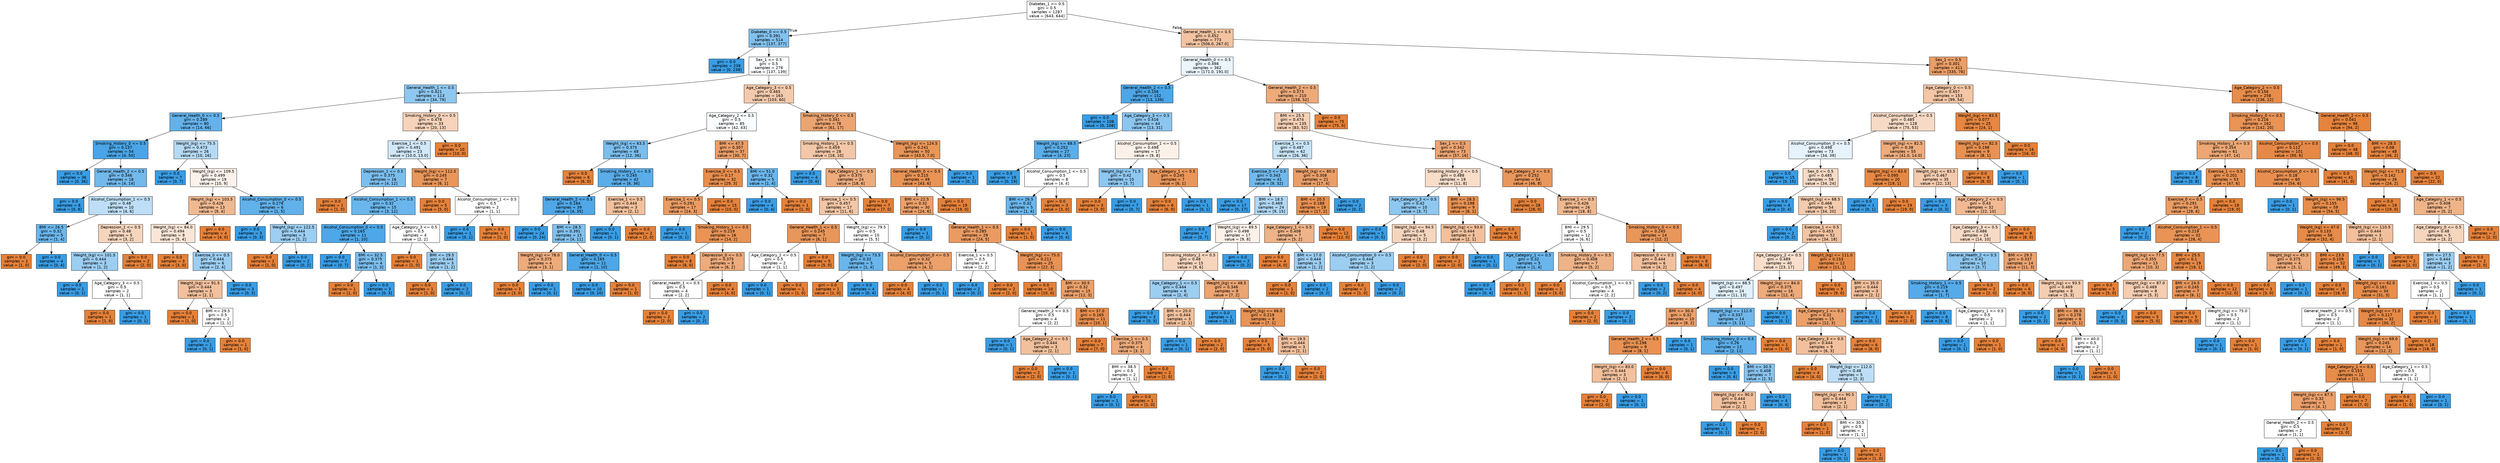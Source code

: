 digraph Tree {
node [shape=box, style="filled", color="black", fontname="helvetica"] ;
edge [fontname="helvetica"] ;
0 [label="Diabetes_1 <= 0.5\ngini = 0.5\nsamples = 1287\nvalue = [643, 644]", fillcolor="#ffffff"] ;
1 [label="Diabetes_0 <= 0.5\ngini = 0.391\nsamples = 514\nvalue = [137, 377]", fillcolor="#81c1ee"] ;
0 -> 1 [labeldistance=2.5, labelangle=45, headlabel="True"] ;
2 [label="gini = 0.0\nsamples = 238\nvalue = [0, 238]", fillcolor="#399de5"] ;
1 -> 2 ;
3 [label="Sex_1 <= 0.5\ngini = 0.5\nsamples = 276\nvalue = [137, 139]", fillcolor="#fcfeff"] ;
1 -> 3 ;
4 [label="General_Health_1 <= 0.5\ngini = 0.421\nsamples = 113\nvalue = [34, 79]", fillcolor="#8ec7f0"] ;
3 -> 4 ;
5 [label="General_Health_0 <= 0.5\ngini = 0.289\nsamples = 80\nvalue = [14, 66]", fillcolor="#63b2eb"] ;
4 -> 5 ;
6 [label="Smoking_History_0 <= 0.5\ngini = 0.137\nsamples = 54\nvalue = [4, 50]", fillcolor="#49a5e7"] ;
5 -> 6 ;
7 [label="gini = 0.0\nsamples = 36\nvalue = [0, 36]", fillcolor="#399de5"] ;
6 -> 7 ;
8 [label="General_Health_2 <= 0.5\ngini = 0.346\nsamples = 18\nvalue = [4, 14]", fillcolor="#72b9ec"] ;
6 -> 8 ;
9 [label="gini = 0.0\nsamples = 8\nvalue = [0, 8]", fillcolor="#399de5"] ;
8 -> 9 ;
10 [label="Alcohol_Consumption_1 <= 0.5\ngini = 0.48\nsamples = 10\nvalue = [4, 6]", fillcolor="#bddef6"] ;
8 -> 10 ;
11 [label="BMI <= 26.5\ngini = 0.32\nsamples = 5\nvalue = [1, 4]", fillcolor="#6ab6ec"] ;
10 -> 11 ;
12 [label="gini = 0.0\nsamples = 1\nvalue = [1, 0]", fillcolor="#e58139"] ;
11 -> 12 ;
13 [label="gini = 0.0\nsamples = 4\nvalue = [0, 4]", fillcolor="#399de5"] ;
11 -> 13 ;
14 [label="Depression_1 <= 0.5\ngini = 0.48\nsamples = 5\nvalue = [3, 2]", fillcolor="#f6d5bd"] ;
10 -> 14 ;
15 [label="Weight_(kg) <= 101.5\ngini = 0.444\nsamples = 3\nvalue = [1, 2]", fillcolor="#9ccef2"] ;
14 -> 15 ;
16 [label="gini = 0.0\nsamples = 1\nvalue = [0, 1]", fillcolor="#399de5"] ;
15 -> 16 ;
17 [label="Age_Category_3 <= 0.5\ngini = 0.5\nsamples = 2\nvalue = [1, 1]", fillcolor="#ffffff"] ;
15 -> 17 ;
18 [label="gini = 0.0\nsamples = 1\nvalue = [1, 0]", fillcolor="#e58139"] ;
17 -> 18 ;
19 [label="gini = 0.0\nsamples = 1\nvalue = [0, 1]", fillcolor="#399de5"] ;
17 -> 19 ;
20 [label="gini = 0.0\nsamples = 2\nvalue = [2, 0]", fillcolor="#e58139"] ;
14 -> 20 ;
21 [label="Weight_(kg) <= 75.5\ngini = 0.473\nsamples = 26\nvalue = [10, 16]", fillcolor="#b5daf5"] ;
5 -> 21 ;
22 [label="gini = 0.0\nsamples = 7\nvalue = [0, 7]", fillcolor="#399de5"] ;
21 -> 22 ;
23 [label="Weight_(kg) <= 109.5\ngini = 0.499\nsamples = 19\nvalue = [10, 9]", fillcolor="#fcf2eb"] ;
21 -> 23 ;
24 [label="Weight_(kg) <= 103.5\ngini = 0.426\nsamples = 13\nvalue = [9, 4]", fillcolor="#f1b991"] ;
23 -> 24 ;
25 [label="Weight_(kg) <= 84.0\ngini = 0.494\nsamples = 9\nvalue = [5, 4]", fillcolor="#fae6d7"] ;
24 -> 25 ;
26 [label="gini = 0.0\nsamples = 3\nvalue = [3, 0]", fillcolor="#e58139"] ;
25 -> 26 ;
27 [label="Exercise_0 <= 0.5\ngini = 0.444\nsamples = 6\nvalue = [2, 4]", fillcolor="#9ccef2"] ;
25 -> 27 ;
28 [label="Weight_(kg) <= 91.5\ngini = 0.444\nsamples = 3\nvalue = [2, 1]", fillcolor="#f2c09c"] ;
27 -> 28 ;
29 [label="gini = 0.0\nsamples = 1\nvalue = [1, 0]", fillcolor="#e58139"] ;
28 -> 29 ;
30 [label="BMI <= 29.5\ngini = 0.5\nsamples = 2\nvalue = [1, 1]", fillcolor="#ffffff"] ;
28 -> 30 ;
31 [label="gini = 0.0\nsamples = 1\nvalue = [0, 1]", fillcolor="#399de5"] ;
30 -> 31 ;
32 [label="gini = 0.0\nsamples = 1\nvalue = [1, 0]", fillcolor="#e58139"] ;
30 -> 32 ;
33 [label="gini = 0.0\nsamples = 3\nvalue = [0, 3]", fillcolor="#399de5"] ;
27 -> 33 ;
34 [label="gini = 0.0\nsamples = 4\nvalue = [4, 0]", fillcolor="#e58139"] ;
24 -> 34 ;
35 [label="Alcohol_Consumption_0 <= 0.5\ngini = 0.278\nsamples = 6\nvalue = [1, 5]", fillcolor="#61b1ea"] ;
23 -> 35 ;
36 [label="gini = 0.0\nsamples = 3\nvalue = [0, 3]", fillcolor="#399de5"] ;
35 -> 36 ;
37 [label="Weight_(kg) <= 122.5\ngini = 0.444\nsamples = 3\nvalue = [1, 2]", fillcolor="#9ccef2"] ;
35 -> 37 ;
38 [label="gini = 0.0\nsamples = 1\nvalue = [1, 0]", fillcolor="#e58139"] ;
37 -> 38 ;
39 [label="gini = 0.0\nsamples = 2\nvalue = [0, 2]", fillcolor="#399de5"] ;
37 -> 39 ;
40 [label="Smoking_History_0 <= 0.5\ngini = 0.478\nsamples = 33\nvalue = [20, 13]", fillcolor="#f6d3ba"] ;
4 -> 40 ;
41 [label="Exercise_1 <= 0.5\ngini = 0.491\nsamples = 23\nvalue = [10.0, 13.0]", fillcolor="#d1e8f9"] ;
40 -> 41 ;
42 [label="Depression_1 <= 0.5\ngini = 0.375\nsamples = 16\nvalue = [4, 12]", fillcolor="#7bbeee"] ;
41 -> 42 ;
43 [label="gini = 0.0\nsamples = 1\nvalue = [1, 0]", fillcolor="#e58139"] ;
42 -> 43 ;
44 [label="Alcohol_Consumption_1 <= 0.5\ngini = 0.32\nsamples = 15\nvalue = [3, 12]", fillcolor="#6ab6ec"] ;
42 -> 44 ;
45 [label="Alcohol_Consumption_0 <= 0.5\ngini = 0.165\nsamples = 11\nvalue = [1, 10]", fillcolor="#4da7e8"] ;
44 -> 45 ;
46 [label="gini = 0.0\nsamples = 7\nvalue = [0, 7]", fillcolor="#399de5"] ;
45 -> 46 ;
47 [label="BMI <= 32.5\ngini = 0.375\nsamples = 4\nvalue = [1, 3]", fillcolor="#7bbeee"] ;
45 -> 47 ;
48 [label="gini = 0.0\nsamples = 1\nvalue = [1, 0]", fillcolor="#e58139"] ;
47 -> 48 ;
49 [label="gini = 0.0\nsamples = 3\nvalue = [0, 3]", fillcolor="#399de5"] ;
47 -> 49 ;
50 [label="Age_Category_3 <= 0.5\ngini = 0.5\nsamples = 4\nvalue = [2, 2]", fillcolor="#ffffff"] ;
44 -> 50 ;
51 [label="gini = 0.0\nsamples = 1\nvalue = [1, 0]", fillcolor="#e58139"] ;
50 -> 51 ;
52 [label="BMI <= 29.5\ngini = 0.444\nsamples = 3\nvalue = [1, 2]", fillcolor="#9ccef2"] ;
50 -> 52 ;
53 [label="gini = 0.0\nsamples = 1\nvalue = [1, 0]", fillcolor="#e58139"] ;
52 -> 53 ;
54 [label="gini = 0.0\nsamples = 2\nvalue = [0, 2]", fillcolor="#399de5"] ;
52 -> 54 ;
55 [label="Weight_(kg) <= 112.5\ngini = 0.245\nsamples = 7\nvalue = [6, 1]", fillcolor="#e9965a"] ;
41 -> 55 ;
56 [label="gini = 0.0\nsamples = 5\nvalue = [5, 0]", fillcolor="#e58139"] ;
55 -> 56 ;
57 [label="Alcohol_Consumption_1 <= 0.5\ngini = 0.5\nsamples = 2\nvalue = [1, 1]", fillcolor="#ffffff"] ;
55 -> 57 ;
58 [label="gini = 0.0\nsamples = 1\nvalue = [0, 1]", fillcolor="#399de5"] ;
57 -> 58 ;
59 [label="gini = 0.0\nsamples = 1\nvalue = [1, 0]", fillcolor="#e58139"] ;
57 -> 59 ;
60 [label="gini = 0.0\nsamples = 10\nvalue = [10, 0]", fillcolor="#e58139"] ;
40 -> 60 ;
61 [label="Age_Category_3 <= 0.5\ngini = 0.465\nsamples = 163\nvalue = [103, 60]", fillcolor="#f4caac"] ;
3 -> 61 ;
62 [label="Age_Category_2 <= 0.5\ngini = 0.5\nsamples = 85\nvalue = [42, 43]", fillcolor="#fafdfe"] ;
61 -> 62 ;
63 [label="Weight_(kg) <= 63.5\ngini = 0.375\nsamples = 48\nvalue = [12, 36]", fillcolor="#7bbeee"] ;
62 -> 63 ;
64 [label="gini = 0.0\nsamples = 6\nvalue = [6, 0]", fillcolor="#e58139"] ;
63 -> 64 ;
65 [label="Smoking_History_1 <= 0.5\ngini = 0.245\nsamples = 42\nvalue = [6, 36]", fillcolor="#5aade9"] ;
63 -> 65 ;
66 [label="General_Health_2 <= 0.5\ngini = 0.184\nsamples = 39\nvalue = [4, 35]", fillcolor="#50a8e8"] ;
65 -> 66 ;
67 [label="gini = 0.0\nsamples = 24\nvalue = [0, 24]", fillcolor="#399de5"] ;
66 -> 67 ;
68 [label="BMI <= 28.5\ngini = 0.391\nsamples = 15\nvalue = [4, 11]", fillcolor="#81c1ee"] ;
66 -> 68 ;
69 [label="Weight_(kg) <= 78.0\ngini = 0.375\nsamples = 4\nvalue = [3, 1]", fillcolor="#eeab7b"] ;
68 -> 69 ;
70 [label="gini = 0.0\nsamples = 3\nvalue = [3, 0]", fillcolor="#e58139"] ;
69 -> 70 ;
71 [label="gini = 0.0\nsamples = 1\nvalue = [0, 1]", fillcolor="#399de5"] ;
69 -> 71 ;
72 [label="General_Health_0 <= 0.5\ngini = 0.165\nsamples = 11\nvalue = [1, 10]", fillcolor="#4da7e8"] ;
68 -> 72 ;
73 [label="gini = 0.0\nsamples = 10\nvalue = [0, 10]", fillcolor="#399de5"] ;
72 -> 73 ;
74 [label="gini = 0.0\nsamples = 1\nvalue = [1, 0]", fillcolor="#e58139"] ;
72 -> 74 ;
75 [label="Exercise_1 <= 0.5\ngini = 0.444\nsamples = 3\nvalue = [2, 1]", fillcolor="#f2c09c"] ;
65 -> 75 ;
76 [label="gini = 0.0\nsamples = 1\nvalue = [0, 1]", fillcolor="#399de5"] ;
75 -> 76 ;
77 [label="gini = 0.0\nsamples = 2\nvalue = [2, 0]", fillcolor="#e58139"] ;
75 -> 77 ;
78 [label="BMI <= 47.5\ngini = 0.307\nsamples = 37\nvalue = [30, 7]", fillcolor="#eb9e67"] ;
62 -> 78 ;
79 [label="Exercise_0 <= 0.5\ngini = 0.17\nsamples = 32\nvalue = [29, 3]", fillcolor="#e88e4d"] ;
78 -> 79 ;
80 [label="Exercise_1 <= 0.5\ngini = 0.291\nsamples = 17\nvalue = [14, 3]", fillcolor="#eb9c63"] ;
79 -> 80 ;
81 [label="gini = 0.0\nsamples = 1\nvalue = [0, 1]", fillcolor="#399de5"] ;
80 -> 81 ;
82 [label="Smoking_History_1 <= 0.5\ngini = 0.219\nsamples = 16\nvalue = [14, 2]", fillcolor="#e99355"] ;
80 -> 82 ;
83 [label="gini = 0.0\nsamples = 8\nvalue = [8, 0]", fillcolor="#e58139"] ;
82 -> 83 ;
84 [label="Depression_0 <= 0.5\ngini = 0.375\nsamples = 8\nvalue = [6, 2]", fillcolor="#eeab7b"] ;
82 -> 84 ;
85 [label="General_Health_1 <= 0.5\ngini = 0.5\nsamples = 4\nvalue = [2, 2]", fillcolor="#ffffff"] ;
84 -> 85 ;
86 [label="gini = 0.0\nsamples = 2\nvalue = [2, 0]", fillcolor="#e58139"] ;
85 -> 86 ;
87 [label="gini = 0.0\nsamples = 2\nvalue = [0, 2]", fillcolor="#399de5"] ;
85 -> 87 ;
88 [label="gini = 0.0\nsamples = 4\nvalue = [4, 0]", fillcolor="#e58139"] ;
84 -> 88 ;
89 [label="gini = 0.0\nsamples = 15\nvalue = [15, 0]", fillcolor="#e58139"] ;
79 -> 89 ;
90 [label="BMI <= 51.0\ngini = 0.32\nsamples = 5\nvalue = [1, 4]", fillcolor="#6ab6ec"] ;
78 -> 90 ;
91 [label="gini = 0.0\nsamples = 4\nvalue = [0, 4]", fillcolor="#399de5"] ;
90 -> 91 ;
92 [label="gini = 0.0\nsamples = 1\nvalue = [1, 0]", fillcolor="#e58139"] ;
90 -> 92 ;
93 [label="Smoking_History_0 <= 0.5\ngini = 0.341\nsamples = 78\nvalue = [61, 17]", fillcolor="#eca470"] ;
61 -> 93 ;
94 [label="Smoking_History_1 <= 0.5\ngini = 0.459\nsamples = 28\nvalue = [18, 10]", fillcolor="#f3c7a7"] ;
93 -> 94 ;
95 [label="gini = 0.0\nsamples = 4\nvalue = [0, 4]", fillcolor="#399de5"] ;
94 -> 95 ;
96 [label="Age_Category_1 <= 0.5\ngini = 0.375\nsamples = 24\nvalue = [18, 6]", fillcolor="#eeab7b"] ;
94 -> 96 ;
97 [label="Exercise_1 <= 0.5\ngini = 0.457\nsamples = 17\nvalue = [11, 6]", fillcolor="#f3c6a5"] ;
96 -> 97 ;
98 [label="General_Health_1 <= 0.5\ngini = 0.245\nsamples = 7\nvalue = [6, 1]", fillcolor="#e9965a"] ;
97 -> 98 ;
99 [label="Age_Category_2 <= 0.5\ngini = 0.5\nsamples = 2\nvalue = [1, 1]", fillcolor="#ffffff"] ;
98 -> 99 ;
100 [label="gini = 0.0\nsamples = 1\nvalue = [0, 1]", fillcolor="#399de5"] ;
99 -> 100 ;
101 [label="gini = 0.0\nsamples = 1\nvalue = [1, 0]", fillcolor="#e58139"] ;
99 -> 101 ;
102 [label="gini = 0.0\nsamples = 5\nvalue = [5, 0]", fillcolor="#e58139"] ;
98 -> 102 ;
103 [label="Weight_(kg) <= 79.5\ngini = 0.5\nsamples = 10\nvalue = [5, 5]", fillcolor="#ffffff"] ;
97 -> 103 ;
104 [label="Weight_(kg) <= 73.5\ngini = 0.32\nsamples = 5\nvalue = [1, 4]", fillcolor="#6ab6ec"] ;
103 -> 104 ;
105 [label="gini = 0.0\nsamples = 1\nvalue = [1, 0]", fillcolor="#e58139"] ;
104 -> 105 ;
106 [label="gini = 0.0\nsamples = 4\nvalue = [0, 4]", fillcolor="#399de5"] ;
104 -> 106 ;
107 [label="Alcohol_Consumption_0 <= 0.5\ngini = 0.32\nsamples = 5\nvalue = [4, 1]", fillcolor="#eca06a"] ;
103 -> 107 ;
108 [label="gini = 0.0\nsamples = 4\nvalue = [4, 0]", fillcolor="#e58139"] ;
107 -> 108 ;
109 [label="gini = 0.0\nsamples = 1\nvalue = [0, 1]", fillcolor="#399de5"] ;
107 -> 109 ;
110 [label="gini = 0.0\nsamples = 7\nvalue = [7, 0]", fillcolor="#e58139"] ;
96 -> 110 ;
111 [label="Weight_(kg) <= 124.5\ngini = 0.241\nsamples = 50\nvalue = [43.0, 7.0]", fillcolor="#e99659"] ;
93 -> 111 ;
112 [label="General_Health_0 <= 0.5\ngini = 0.215\nsamples = 49\nvalue = [43, 6]", fillcolor="#e99355"] ;
111 -> 112 ;
113 [label="BMI <= 22.5\ngini = 0.32\nsamples = 30\nvalue = [24, 6]", fillcolor="#eca06a"] ;
112 -> 113 ;
114 [label="gini = 0.0\nsamples = 1\nvalue = [0, 1]", fillcolor="#399de5"] ;
113 -> 114 ;
115 [label="General_Health_1 <= 0.5\ngini = 0.285\nsamples = 29\nvalue = [24, 5]", fillcolor="#ea9b62"] ;
113 -> 115 ;
116 [label="Exercise_1 <= 0.5\ngini = 0.5\nsamples = 4\nvalue = [2, 2]", fillcolor="#ffffff"] ;
115 -> 116 ;
117 [label="gini = 0.0\nsamples = 2\nvalue = [0, 2]", fillcolor="#399de5"] ;
116 -> 117 ;
118 [label="gini = 0.0\nsamples = 2\nvalue = [2, 0]", fillcolor="#e58139"] ;
116 -> 118 ;
119 [label="Weight_(kg) <= 75.0\ngini = 0.211\nsamples = 25\nvalue = [22, 3]", fillcolor="#e99254"] ;
115 -> 119 ;
120 [label="gini = 0.0\nsamples = 10\nvalue = [10, 0]", fillcolor="#e58139"] ;
119 -> 120 ;
121 [label="BMI <= 30.5\ngini = 0.32\nsamples = 15\nvalue = [12, 3]", fillcolor="#eca06a"] ;
119 -> 121 ;
122 [label="General_Health_2 <= 0.5\ngini = 0.5\nsamples = 4\nvalue = [2, 2]", fillcolor="#ffffff"] ;
121 -> 122 ;
123 [label="gini = 0.0\nsamples = 1\nvalue = [0, 1]", fillcolor="#399de5"] ;
122 -> 123 ;
124 [label="Age_Category_2 <= 0.5\ngini = 0.444\nsamples = 3\nvalue = [2, 1]", fillcolor="#f2c09c"] ;
122 -> 124 ;
125 [label="gini = 0.0\nsamples = 2\nvalue = [2, 0]", fillcolor="#e58139"] ;
124 -> 125 ;
126 [label="gini = 0.0\nsamples = 1\nvalue = [0, 1]", fillcolor="#399de5"] ;
124 -> 126 ;
127 [label="BMI <= 37.0\ngini = 0.165\nsamples = 11\nvalue = [10, 1]", fillcolor="#e88e4d"] ;
121 -> 127 ;
128 [label="gini = 0.0\nsamples = 7\nvalue = [7, 0]", fillcolor="#e58139"] ;
127 -> 128 ;
129 [label="Exercise_1 <= 0.5\ngini = 0.375\nsamples = 4\nvalue = [3, 1]", fillcolor="#eeab7b"] ;
127 -> 129 ;
130 [label="BMI <= 38.5\ngini = 0.5\nsamples = 2\nvalue = [1, 1]", fillcolor="#ffffff"] ;
129 -> 130 ;
131 [label="gini = 0.0\nsamples = 1\nvalue = [0, 1]", fillcolor="#399de5"] ;
130 -> 131 ;
132 [label="gini = 0.0\nsamples = 1\nvalue = [1, 0]", fillcolor="#e58139"] ;
130 -> 132 ;
133 [label="gini = 0.0\nsamples = 2\nvalue = [2, 0]", fillcolor="#e58139"] ;
129 -> 133 ;
134 [label="gini = 0.0\nsamples = 19\nvalue = [19, 0]", fillcolor="#e58139"] ;
112 -> 134 ;
135 [label="gini = 0.0\nsamples = 1\nvalue = [0, 1]", fillcolor="#399de5"] ;
111 -> 135 ;
136 [label="General_Health_1 <= 0.5\ngini = 0.452\nsamples = 773\nvalue = [506.0, 267.0]", fillcolor="#f3c3a1"] ;
0 -> 136 [labeldistance=2.5, labelangle=-45, headlabel="False"] ;
137 [label="General_Health_0 <= 0.5\ngini = 0.498\nsamples = 362\nvalue = [171.0, 191.0]", fillcolor="#eaf5fc"] ;
136 -> 137 ;
138 [label="General_Health_2 <= 0.5\ngini = 0.156\nsamples = 152\nvalue = [13, 139]", fillcolor="#4ca6e7"] ;
137 -> 138 ;
139 [label="gini = 0.0\nsamples = 108\nvalue = [0, 108]", fillcolor="#399de5"] ;
138 -> 139 ;
140 [label="Age_Category_3 <= 0.5\ngini = 0.416\nsamples = 44\nvalue = [13, 31]", fillcolor="#8cc6f0"] ;
138 -> 140 ;
141 [label="Weight_(kg) <= 68.5\ngini = 0.252\nsamples = 27\nvalue = [4, 23]", fillcolor="#5baeea"] ;
140 -> 141 ;
142 [label="gini = 0.0\nsamples = 19\nvalue = [0, 19]", fillcolor="#399de5"] ;
141 -> 142 ;
143 [label="Alcohol_Consumption_1 <= 0.5\ngini = 0.5\nsamples = 8\nvalue = [4, 4]", fillcolor="#ffffff"] ;
141 -> 143 ;
144 [label="BMI <= 26.5\ngini = 0.32\nsamples = 5\nvalue = [1, 4]", fillcolor="#6ab6ec"] ;
143 -> 144 ;
145 [label="gini = 0.0\nsamples = 1\nvalue = [1, 0]", fillcolor="#e58139"] ;
144 -> 145 ;
146 [label="gini = 0.0\nsamples = 4\nvalue = [0, 4]", fillcolor="#399de5"] ;
144 -> 146 ;
147 [label="gini = 0.0\nsamples = 3\nvalue = [3, 0]", fillcolor="#e58139"] ;
143 -> 147 ;
148 [label="Alcohol_Consumption_1 <= 0.5\ngini = 0.498\nsamples = 17\nvalue = [9, 8]", fillcolor="#fcf1e9"] ;
140 -> 148 ;
149 [label="Weight_(kg) <= 71.5\ngini = 0.42\nsamples = 10\nvalue = [3, 7]", fillcolor="#8ec7f0"] ;
148 -> 149 ;
150 [label="gini = 0.0\nsamples = 3\nvalue = [3, 0]", fillcolor="#e58139"] ;
149 -> 150 ;
151 [label="gini = 0.0\nsamples = 7\nvalue = [0, 7]", fillcolor="#399de5"] ;
149 -> 151 ;
152 [label="Age_Category_1 <= 0.5\ngini = 0.245\nsamples = 7\nvalue = [6, 1]", fillcolor="#e9965a"] ;
148 -> 152 ;
153 [label="gini = 0.0\nsamples = 6\nvalue = [6, 0]", fillcolor="#e58139"] ;
152 -> 153 ;
154 [label="gini = 0.0\nsamples = 1\nvalue = [0, 1]", fillcolor="#399de5"] ;
152 -> 154 ;
155 [label="General_Health_2 <= 0.5\ngini = 0.373\nsamples = 210\nvalue = [158, 52]", fillcolor="#eeaa7a"] ;
137 -> 155 ;
156 [label="BMI <= 25.5\ngini = 0.474\nsamples = 135\nvalue = [83, 52]", fillcolor="#f5d0b5"] ;
155 -> 156 ;
157 [label="Exercise_1 <= 0.5\ngini = 0.487\nsamples = 62\nvalue = [26, 36]", fillcolor="#c8e4f8"] ;
156 -> 157 ;
158 [label="Exercise_0 <= 0.5\ngini = 0.343\nsamples = 41\nvalue = [9, 32]", fillcolor="#71b9ec"] ;
157 -> 158 ;
159 [label="gini = 0.0\nsamples = 17\nvalue = [0, 17]", fillcolor="#399de5"] ;
158 -> 159 ;
160 [label="BMI <= 18.5\ngini = 0.469\nsamples = 24\nvalue = [9, 15]", fillcolor="#b0d8f5"] ;
158 -> 160 ;
161 [label="gini = 0.0\nsamples = 7\nvalue = [0, 7]", fillcolor="#399de5"] ;
160 -> 161 ;
162 [label="Weight_(kg) <= 69.5\ngini = 0.498\nsamples = 17\nvalue = [9, 8]", fillcolor="#fcf1e9"] ;
160 -> 162 ;
163 [label="Smoking_History_1 <= 0.5\ngini = 0.48\nsamples = 15\nvalue = [9, 6]", fillcolor="#f6d5bd"] ;
162 -> 163 ;
164 [label="Age_Category_1 <= 0.5\ngini = 0.444\nsamples = 6\nvalue = [2, 4]", fillcolor="#9ccef2"] ;
163 -> 164 ;
165 [label="gini = 0.0\nsamples = 3\nvalue = [0, 3]", fillcolor="#399de5"] ;
164 -> 165 ;
166 [label="BMI <= 20.0\ngini = 0.444\nsamples = 3\nvalue = [2, 1]", fillcolor="#f2c09c"] ;
164 -> 166 ;
167 [label="gini = 0.0\nsamples = 1\nvalue = [0, 1]", fillcolor="#399de5"] ;
166 -> 167 ;
168 [label="gini = 0.0\nsamples = 2\nvalue = [2, 0]", fillcolor="#e58139"] ;
166 -> 168 ;
169 [label="Weight_(kg) <= 48.5\ngini = 0.346\nsamples = 9\nvalue = [7, 2]", fillcolor="#eca572"] ;
163 -> 169 ;
170 [label="gini = 0.0\nsamples = 1\nvalue = [0, 1]", fillcolor="#399de5"] ;
169 -> 170 ;
171 [label="Weight_(kg) <= 66.0\ngini = 0.219\nsamples = 8\nvalue = [7, 1]", fillcolor="#e99355"] ;
169 -> 171 ;
172 [label="gini = 0.0\nsamples = 5\nvalue = [5, 0]", fillcolor="#e58139"] ;
171 -> 172 ;
173 [label="BMI <= 19.5\ngini = 0.444\nsamples = 3\nvalue = [2, 1]", fillcolor="#f2c09c"] ;
171 -> 173 ;
174 [label="gini = 0.0\nsamples = 1\nvalue = [0, 1]", fillcolor="#399de5"] ;
173 -> 174 ;
175 [label="gini = 0.0\nsamples = 2\nvalue = [2, 0]", fillcolor="#e58139"] ;
173 -> 175 ;
176 [label="gini = 0.0\nsamples = 2\nvalue = [0, 2]", fillcolor="#399de5"] ;
162 -> 176 ;
177 [label="Weight_(kg) <= 80.0\ngini = 0.308\nsamples = 21\nvalue = [17, 4]", fillcolor="#eb9f68"] ;
157 -> 177 ;
178 [label="BMI <= 20.5\ngini = 0.188\nsamples = 19\nvalue = [17, 2]", fillcolor="#e89050"] ;
177 -> 178 ;
179 [label="Age_Category_1 <= 0.5\ngini = 0.408\nsamples = 7\nvalue = [5, 2]", fillcolor="#efb388"] ;
178 -> 179 ;
180 [label="gini = 0.0\nsamples = 4\nvalue = [4, 0]", fillcolor="#e58139"] ;
179 -> 180 ;
181 [label="BMI <= 17.0\ngini = 0.444\nsamples = 3\nvalue = [1, 2]", fillcolor="#9ccef2"] ;
179 -> 181 ;
182 [label="gini = 0.0\nsamples = 1\nvalue = [1, 0]", fillcolor="#e58139"] ;
181 -> 182 ;
183 [label="gini = 0.0\nsamples = 2\nvalue = [0, 2]", fillcolor="#399de5"] ;
181 -> 183 ;
184 [label="gini = 0.0\nsamples = 12\nvalue = [12, 0]", fillcolor="#e58139"] ;
178 -> 184 ;
185 [label="gini = 0.0\nsamples = 2\nvalue = [0, 2]", fillcolor="#399de5"] ;
177 -> 185 ;
186 [label="Sex_1 <= 0.5\ngini = 0.342\nsamples = 73\nvalue = [57, 16]", fillcolor="#eca471"] ;
156 -> 186 ;
187 [label="Smoking_History_0 <= 0.5\ngini = 0.488\nsamples = 19\nvalue = [11, 8]", fillcolor="#f8ddc9"] ;
186 -> 187 ;
188 [label="Age_Category_3 <= 0.5\ngini = 0.42\nsamples = 10\nvalue = [3, 7]", fillcolor="#8ec7f0"] ;
187 -> 188 ;
189 [label="gini = 0.0\nsamples = 5\nvalue = [0, 5]", fillcolor="#399de5"] ;
188 -> 189 ;
190 [label="Weight_(kg) <= 94.5\ngini = 0.48\nsamples = 5\nvalue = [3, 2]", fillcolor="#f6d5bd"] ;
188 -> 190 ;
191 [label="Alcohol_Consumption_0 <= 0.5\ngini = 0.444\nsamples = 3\nvalue = [1, 2]", fillcolor="#9ccef2"] ;
190 -> 191 ;
192 [label="gini = 0.0\nsamples = 1\nvalue = [1, 0]", fillcolor="#e58139"] ;
191 -> 192 ;
193 [label="gini = 0.0\nsamples = 2\nvalue = [0, 2]", fillcolor="#399de5"] ;
191 -> 193 ;
194 [label="gini = 0.0\nsamples = 2\nvalue = [2, 0]", fillcolor="#e58139"] ;
190 -> 194 ;
195 [label="BMI <= 28.5\ngini = 0.198\nsamples = 9\nvalue = [8, 1]", fillcolor="#e89152"] ;
187 -> 195 ;
196 [label="Weight_(kg) <= 93.0\ngini = 0.444\nsamples = 3\nvalue = [2, 1]", fillcolor="#f2c09c"] ;
195 -> 196 ;
197 [label="gini = 0.0\nsamples = 2\nvalue = [2, 0]", fillcolor="#e58139"] ;
196 -> 197 ;
198 [label="gini = 0.0\nsamples = 1\nvalue = [0, 1]", fillcolor="#399de5"] ;
196 -> 198 ;
199 [label="gini = 0.0\nsamples = 6\nvalue = [6, 0]", fillcolor="#e58139"] ;
195 -> 199 ;
200 [label="Age_Category_3 <= 0.5\ngini = 0.252\nsamples = 54\nvalue = [46, 8]", fillcolor="#ea975b"] ;
186 -> 200 ;
201 [label="gini = 0.0\nsamples = 28\nvalue = [28, 0]", fillcolor="#e58139"] ;
200 -> 201 ;
202 [label="Exercise_1 <= 0.5\ngini = 0.426\nsamples = 26\nvalue = [18, 8]", fillcolor="#f1b991"] ;
200 -> 202 ;
203 [label="BMI <= 29.5\ngini = 0.5\nsamples = 12\nvalue = [6, 6]", fillcolor="#ffffff"] ;
202 -> 203 ;
204 [label="Age_Category_1 <= 0.5\ngini = 0.32\nsamples = 5\nvalue = [1, 4]", fillcolor="#6ab6ec"] ;
203 -> 204 ;
205 [label="gini = 0.0\nsamples = 4\nvalue = [0, 4]", fillcolor="#399de5"] ;
204 -> 205 ;
206 [label="gini = 0.0\nsamples = 1\nvalue = [1, 0]", fillcolor="#e58139"] ;
204 -> 206 ;
207 [label="Smoking_History_0 <= 0.5\ngini = 0.408\nsamples = 7\nvalue = [5, 2]", fillcolor="#efb388"] ;
203 -> 207 ;
208 [label="gini = 0.0\nsamples = 3\nvalue = [3, 0]", fillcolor="#e58139"] ;
207 -> 208 ;
209 [label="Alcohol_Consumption_1 <= 0.5\ngini = 0.5\nsamples = 4\nvalue = [2, 2]", fillcolor="#ffffff"] ;
207 -> 209 ;
210 [label="gini = 0.0\nsamples = 2\nvalue = [2, 0]", fillcolor="#e58139"] ;
209 -> 210 ;
211 [label="gini = 0.0\nsamples = 2\nvalue = [0, 2]", fillcolor="#399de5"] ;
209 -> 211 ;
212 [label="Smoking_History_0 <= 0.5\ngini = 0.245\nsamples = 14\nvalue = [12, 2]", fillcolor="#e9965a"] ;
202 -> 212 ;
213 [label="Depression_0 <= 0.5\ngini = 0.444\nsamples = 6\nvalue = [4, 2]", fillcolor="#f2c09c"] ;
212 -> 213 ;
214 [label="gini = 0.0\nsamples = 2\nvalue = [0, 2]", fillcolor="#399de5"] ;
213 -> 214 ;
215 [label="gini = 0.0\nsamples = 4\nvalue = [4, 0]", fillcolor="#e58139"] ;
213 -> 215 ;
216 [label="gini = 0.0\nsamples = 8\nvalue = [8, 0]", fillcolor="#e58139"] ;
212 -> 216 ;
217 [label="gini = 0.0\nsamples = 75\nvalue = [75, 0]", fillcolor="#e58139"] ;
155 -> 217 ;
218 [label="Sex_1 <= 0.5\ngini = 0.301\nsamples = 411\nvalue = [335, 76]", fillcolor="#eb9e66"] ;
136 -> 218 ;
219 [label="Age_Category_0 <= 0.5\ngini = 0.457\nsamples = 153\nvalue = [99, 54]", fillcolor="#f3c6a5"] ;
218 -> 219 ;
220 [label="Alcohol_Consumption_1 <= 0.5\ngini = 0.485\nsamples = 128\nvalue = [75, 53]", fillcolor="#f7dac5"] ;
219 -> 220 ;
221 [label="Alcohol_Consumption_0 <= 0.5\ngini = 0.498\nsamples = 73\nvalue = [34, 39]", fillcolor="#e6f2fc"] ;
220 -> 221 ;
222 [label="gini = 0.0\nsamples = 15\nvalue = [0, 15]", fillcolor="#399de5"] ;
221 -> 222 ;
223 [label="Sex_0 <= 0.5\ngini = 0.485\nsamples = 58\nvalue = [34, 24]", fillcolor="#f7dac5"] ;
221 -> 223 ;
224 [label="gini = 0.0\nsamples = 4\nvalue = [0, 4]", fillcolor="#399de5"] ;
223 -> 224 ;
225 [label="Weight_(kg) <= 68.5\ngini = 0.466\nsamples = 54\nvalue = [34, 20]", fillcolor="#f4cbad"] ;
223 -> 225 ;
226 [label="gini = 0.0\nsamples = 2\nvalue = [0, 2]", fillcolor="#399de5"] ;
225 -> 226 ;
227 [label="Exercise_1 <= 0.5\ngini = 0.453\nsamples = 52\nvalue = [34, 18]", fillcolor="#f3c4a2"] ;
225 -> 227 ;
228 [label="Age_Category_2 <= 0.5\ngini = 0.489\nsamples = 40\nvalue = [23, 17]", fillcolor="#f8decb"] ;
227 -> 228 ;
229 [label="Weight_(kg) <= 88.5\ngini = 0.497\nsamples = 24\nvalue = [11, 13]", fillcolor="#e1f0fb"] ;
228 -> 229 ;
230 [label="BMI <= 30.0\ngini = 0.32\nsamples = 10\nvalue = [8, 2]", fillcolor="#eca06a"] ;
229 -> 230 ;
231 [label="General_Health_2 <= 0.5\ngini = 0.198\nsamples = 9\nvalue = [8, 1]", fillcolor="#e89152"] ;
230 -> 231 ;
232 [label="Weight_(kg) <= 83.0\ngini = 0.444\nsamples = 3\nvalue = [2, 1]", fillcolor="#f2c09c"] ;
231 -> 232 ;
233 [label="gini = 0.0\nsamples = 2\nvalue = [2, 0]", fillcolor="#e58139"] ;
232 -> 233 ;
234 [label="gini = 0.0\nsamples = 1\nvalue = [0, 1]", fillcolor="#399de5"] ;
232 -> 234 ;
235 [label="gini = 0.0\nsamples = 6\nvalue = [6, 0]", fillcolor="#e58139"] ;
231 -> 235 ;
236 [label="gini = 0.0\nsamples = 1\nvalue = [0, 1]", fillcolor="#399de5"] ;
230 -> 236 ;
237 [label="Weight_(kg) <= 112.0\ngini = 0.337\nsamples = 14\nvalue = [3, 11]", fillcolor="#6fb8ec"] ;
229 -> 237 ;
238 [label="Smoking_History_0 <= 0.5\ngini = 0.26\nsamples = 13\nvalue = [2, 11]", fillcolor="#5dafea"] ;
237 -> 238 ;
239 [label="gini = 0.0\nsamples = 6\nvalue = [0, 6]", fillcolor="#399de5"] ;
238 -> 239 ;
240 [label="BMI <= 30.5\ngini = 0.408\nsamples = 7\nvalue = [2, 5]", fillcolor="#88c4ef"] ;
238 -> 240 ;
241 [label="Weight_(kg) <= 90.0\ngini = 0.444\nsamples = 3\nvalue = [2, 1]", fillcolor="#f2c09c"] ;
240 -> 241 ;
242 [label="gini = 0.0\nsamples = 1\nvalue = [0, 1]", fillcolor="#399de5"] ;
241 -> 242 ;
243 [label="gini = 0.0\nsamples = 2\nvalue = [2, 0]", fillcolor="#e58139"] ;
241 -> 243 ;
244 [label="gini = 0.0\nsamples = 4\nvalue = [0, 4]", fillcolor="#399de5"] ;
240 -> 244 ;
245 [label="gini = 0.0\nsamples = 1\nvalue = [1, 0]", fillcolor="#e58139"] ;
237 -> 245 ;
246 [label="Weight_(kg) <= 84.0\ngini = 0.375\nsamples = 16\nvalue = [12, 4]", fillcolor="#eeab7b"] ;
228 -> 246 ;
247 [label="gini = 0.0\nsamples = 1\nvalue = [0, 1]", fillcolor="#399de5"] ;
246 -> 247 ;
248 [label="Age_Category_1 <= 0.5\ngini = 0.32\nsamples = 15\nvalue = [12, 3]", fillcolor="#eca06a"] ;
246 -> 248 ;
249 [label="Age_Category_3 <= 0.5\ngini = 0.444\nsamples = 9\nvalue = [6, 3]", fillcolor="#f2c09c"] ;
248 -> 249 ;
250 [label="gini = 0.0\nsamples = 4\nvalue = [4, 0]", fillcolor="#e58139"] ;
249 -> 250 ;
251 [label="Weight_(kg) <= 112.0\ngini = 0.48\nsamples = 5\nvalue = [2, 3]", fillcolor="#bddef6"] ;
249 -> 251 ;
252 [label="Weight_(kg) <= 90.5\ngini = 0.444\nsamples = 3\nvalue = [2, 1]", fillcolor="#f2c09c"] ;
251 -> 252 ;
253 [label="gini = 0.0\nsamples = 1\nvalue = [1, 0]", fillcolor="#e58139"] ;
252 -> 253 ;
254 [label="BMI <= 30.5\ngini = 0.5\nsamples = 2\nvalue = [1, 1]", fillcolor="#ffffff"] ;
252 -> 254 ;
255 [label="gini = 0.0\nsamples = 1\nvalue = [0, 1]", fillcolor="#399de5"] ;
254 -> 255 ;
256 [label="gini = 0.0\nsamples = 1\nvalue = [1, 0]", fillcolor="#e58139"] ;
254 -> 256 ;
257 [label="gini = 0.0\nsamples = 2\nvalue = [0, 2]", fillcolor="#399de5"] ;
251 -> 257 ;
258 [label="gini = 0.0\nsamples = 6\nvalue = [6, 0]", fillcolor="#e58139"] ;
248 -> 258 ;
259 [label="Weight_(kg) <= 111.0\ngini = 0.153\nsamples = 12\nvalue = [11, 1]", fillcolor="#e78c4b"] ;
227 -> 259 ;
260 [label="gini = 0.0\nsamples = 9\nvalue = [9, 0]", fillcolor="#e58139"] ;
259 -> 260 ;
261 [label="BMI <= 35.0\ngini = 0.444\nsamples = 3\nvalue = [2, 1]", fillcolor="#f2c09c"] ;
259 -> 261 ;
262 [label="gini = 0.0\nsamples = 1\nvalue = [0, 1]", fillcolor="#399de5"] ;
261 -> 262 ;
263 [label="gini = 0.0\nsamples = 2\nvalue = [2, 0]", fillcolor="#e58139"] ;
261 -> 263 ;
264 [label="Weight_(kg) <= 82.5\ngini = 0.38\nsamples = 55\nvalue = [41.0, 14.0]", fillcolor="#eeac7d"] ;
220 -> 264 ;
265 [label="Weight_(kg) <= 63.0\ngini = 0.095\nsamples = 20\nvalue = [19, 1]", fillcolor="#e68843"] ;
264 -> 265 ;
266 [label="gini = 0.0\nsamples = 1\nvalue = [0, 1]", fillcolor="#399de5"] ;
265 -> 266 ;
267 [label="gini = 0.0\nsamples = 19\nvalue = [19, 0]", fillcolor="#e58139"] ;
265 -> 267 ;
268 [label="Weight_(kg) <= 83.5\ngini = 0.467\nsamples = 35\nvalue = [22, 13]", fillcolor="#f4cbae"] ;
264 -> 268 ;
269 [label="gini = 0.0\nsamples = 3\nvalue = [0, 3]", fillcolor="#399de5"] ;
268 -> 269 ;
270 [label="Age_Category_2 <= 0.5\ngini = 0.43\nsamples = 32\nvalue = [22, 10]", fillcolor="#f1ba93"] ;
268 -> 270 ;
271 [label="Age_Category_3 <= 0.5\ngini = 0.486\nsamples = 24\nvalue = [14, 10]", fillcolor="#f8dbc6"] ;
270 -> 271 ;
272 [label="General_Health_2 <= 0.5\ngini = 0.42\nsamples = 10\nvalue = [3, 7]", fillcolor="#8ec7f0"] ;
271 -> 272 ;
273 [label="Smoking_History_1 <= 0.5\ngini = 0.219\nsamples = 8\nvalue = [1, 7]", fillcolor="#55abe9"] ;
272 -> 273 ;
274 [label="gini = 0.0\nsamples = 6\nvalue = [0, 6]", fillcolor="#399de5"] ;
273 -> 274 ;
275 [label="Age_Category_1 <= 0.5\ngini = 0.5\nsamples = 2\nvalue = [1, 1]", fillcolor="#ffffff"] ;
273 -> 275 ;
276 [label="gini = 0.0\nsamples = 1\nvalue = [0, 1]", fillcolor="#399de5"] ;
275 -> 276 ;
277 [label="gini = 0.0\nsamples = 1\nvalue = [1, 0]", fillcolor="#e58139"] ;
275 -> 277 ;
278 [label="gini = 0.0\nsamples = 2\nvalue = [2, 0]", fillcolor="#e58139"] ;
272 -> 278 ;
279 [label="BMI <= 29.5\ngini = 0.337\nsamples = 14\nvalue = [11, 3]", fillcolor="#eca36f"] ;
271 -> 279 ;
280 [label="gini = 0.0\nsamples = 6\nvalue = [6, 0]", fillcolor="#e58139"] ;
279 -> 280 ;
281 [label="Weight_(kg) <= 93.5\ngini = 0.469\nsamples = 8\nvalue = [5, 3]", fillcolor="#f5cdb0"] ;
279 -> 281 ;
282 [label="gini = 0.0\nsamples = 2\nvalue = [0, 2]", fillcolor="#399de5"] ;
281 -> 282 ;
283 [label="BMI <= 36.5\ngini = 0.278\nsamples = 6\nvalue = [5, 1]", fillcolor="#ea9a61"] ;
281 -> 283 ;
284 [label="gini = 0.0\nsamples = 4\nvalue = [4, 0]", fillcolor="#e58139"] ;
283 -> 284 ;
285 [label="BMI <= 40.0\ngini = 0.5\nsamples = 2\nvalue = [1, 1]", fillcolor="#ffffff"] ;
283 -> 285 ;
286 [label="gini = 0.0\nsamples = 1\nvalue = [0, 1]", fillcolor="#399de5"] ;
285 -> 286 ;
287 [label="gini = 0.0\nsamples = 1\nvalue = [1, 0]", fillcolor="#e58139"] ;
285 -> 287 ;
288 [label="gini = 0.0\nsamples = 8\nvalue = [8, 0]", fillcolor="#e58139"] ;
270 -> 288 ;
289 [label="Weight_(kg) <= 83.5\ngini = 0.077\nsamples = 25\nvalue = [24, 1]", fillcolor="#e68641"] ;
219 -> 289 ;
290 [label="Weight_(kg) <= 82.5\ngini = 0.198\nsamples = 9\nvalue = [8, 1]", fillcolor="#e89152"] ;
289 -> 290 ;
291 [label="gini = 0.0\nsamples = 8\nvalue = [8, 0]", fillcolor="#e58139"] ;
290 -> 291 ;
292 [label="gini = 0.0\nsamples = 1\nvalue = [0, 1]", fillcolor="#399de5"] ;
290 -> 292 ;
293 [label="gini = 0.0\nsamples = 16\nvalue = [16, 0]", fillcolor="#e58139"] ;
289 -> 293 ;
294 [label="Age_Category_2 <= 0.5\ngini = 0.156\nsamples = 258\nvalue = [236, 22]", fillcolor="#e78d4b"] ;
218 -> 294 ;
295 [label="Smoking_History_0 <= 0.5\ngini = 0.216\nsamples = 162\nvalue = [142, 20]", fillcolor="#e99355"] ;
294 -> 295 ;
296 [label="Smoking_History_1 <= 0.5\ngini = 0.354\nsamples = 61\nvalue = [47, 14]", fillcolor="#eda774"] ;
295 -> 296 ;
297 [label="gini = 0.0\nsamples = 8\nvalue = [0, 8]", fillcolor="#399de5"] ;
296 -> 297 ;
298 [label="Exercise_1 <= 0.5\ngini = 0.201\nsamples = 53\nvalue = [47, 6]", fillcolor="#e89152"] ;
296 -> 298 ;
299 [label="Exercise_0 <= 0.5\ngini = 0.291\nsamples = 34\nvalue = [28, 6]", fillcolor="#eb9c63"] ;
298 -> 299 ;
300 [label="gini = 0.0\nsamples = 2\nvalue = [0, 2]", fillcolor="#399de5"] ;
299 -> 300 ;
301 [label="Alcohol_Consumption_1 <= 0.5\ngini = 0.219\nsamples = 32\nvalue = [28, 4]", fillcolor="#e99355"] ;
299 -> 301 ;
302 [label="Weight_(kg) <= 77.5\ngini = 0.355\nsamples = 13\nvalue = [10, 3]", fillcolor="#eda774"] ;
301 -> 302 ;
303 [label="gini = 0.0\nsamples = 5\nvalue = [5, 0]", fillcolor="#e58139"] ;
302 -> 303 ;
304 [label="Weight_(kg) <= 87.0\ngini = 0.469\nsamples = 8\nvalue = [5, 3]", fillcolor="#f5cdb0"] ;
302 -> 304 ;
305 [label="gini = 0.0\nsamples = 3\nvalue = [0, 3]", fillcolor="#399de5"] ;
304 -> 305 ;
306 [label="gini = 0.0\nsamples = 5\nvalue = [5, 0]", fillcolor="#e58139"] ;
304 -> 306 ;
307 [label="BMI <= 25.5\ngini = 0.1\nsamples = 19\nvalue = [18, 1]", fillcolor="#e68844"] ;
301 -> 307 ;
308 [label="BMI <= 24.5\ngini = 0.245\nsamples = 7\nvalue = [6, 1]", fillcolor="#e9965a"] ;
307 -> 308 ;
309 [label="gini = 0.0\nsamples = 5\nvalue = [5, 0]", fillcolor="#e58139"] ;
308 -> 309 ;
310 [label="Weight_(kg) <= 75.0\ngini = 0.5\nsamples = 2\nvalue = [1, 1]", fillcolor="#ffffff"] ;
308 -> 310 ;
311 [label="gini = 0.0\nsamples = 1\nvalue = [0, 1]", fillcolor="#399de5"] ;
310 -> 311 ;
312 [label="gini = 0.0\nsamples = 1\nvalue = [1, 0]", fillcolor="#e58139"] ;
310 -> 312 ;
313 [label="gini = 0.0\nsamples = 12\nvalue = [12, 0]", fillcolor="#e58139"] ;
307 -> 313 ;
314 [label="gini = 0.0\nsamples = 19\nvalue = [19, 0]", fillcolor="#e58139"] ;
298 -> 314 ;
315 [label="Alcohol_Consumption_1 <= 0.5\ngini = 0.112\nsamples = 101\nvalue = [95, 6]", fillcolor="#e78946"] ;
295 -> 315 ;
316 [label="Alcohol_Consumption_0 <= 0.5\ngini = 0.18\nsamples = 60\nvalue = [54, 6]", fillcolor="#e88f4f"] ;
315 -> 316 ;
317 [label="gini = 0.0\nsamples = 1\nvalue = [0, 1]", fillcolor="#399de5"] ;
316 -> 317 ;
318 [label="Weight_(kg) <= 96.5\ngini = 0.155\nsamples = 59\nvalue = [54, 5]", fillcolor="#e78d4b"] ;
316 -> 318 ;
319 [label="Weight_(kg) <= 47.0\ngini = 0.133\nsamples = 56\nvalue = [52, 4]", fillcolor="#e78b48"] ;
318 -> 319 ;
320 [label="Weight_(kg) <= 45.5\ngini = 0.375\nsamples = 4\nvalue = [3, 1]", fillcolor="#eeab7b"] ;
319 -> 320 ;
321 [label="gini = 0.0\nsamples = 3\nvalue = [3, 0]", fillcolor="#e58139"] ;
320 -> 321 ;
322 [label="gini = 0.0\nsamples = 1\nvalue = [0, 1]", fillcolor="#399de5"] ;
320 -> 322 ;
323 [label="BMI <= 23.5\ngini = 0.109\nsamples = 52\nvalue = [49, 3]", fillcolor="#e78945"] ;
319 -> 323 ;
324 [label="gini = 0.0\nsamples = 18\nvalue = [18, 0]", fillcolor="#e58139"] ;
323 -> 324 ;
325 [label="Weight_(kg) <= 62.0\ngini = 0.161\nsamples = 34\nvalue = [31, 3]", fillcolor="#e88d4c"] ;
323 -> 325 ;
326 [label="General_Health_2 <= 0.5\ngini = 0.5\nsamples = 2\nvalue = [1, 1]", fillcolor="#ffffff"] ;
325 -> 326 ;
327 [label="gini = 0.0\nsamples = 1\nvalue = [0, 1]", fillcolor="#399de5"] ;
326 -> 327 ;
328 [label="gini = 0.0\nsamples = 1\nvalue = [1, 0]", fillcolor="#e58139"] ;
326 -> 328 ;
329 [label="Weight_(kg) <= 71.0\ngini = 0.117\nsamples = 32\nvalue = [30, 2]", fillcolor="#e78946"] ;
325 -> 329 ;
330 [label="Weight_(kg) <= 69.0\ngini = 0.245\nsamples = 14\nvalue = [12, 2]", fillcolor="#e9965a"] ;
329 -> 330 ;
331 [label="Age_Category_1 <= 0.5\ngini = 0.153\nsamples = 12\nvalue = [11, 1]", fillcolor="#e78c4b"] ;
330 -> 331 ;
332 [label="Weight_(kg) <= 67.5\ngini = 0.32\nsamples = 5\nvalue = [4, 1]", fillcolor="#eca06a"] ;
331 -> 332 ;
333 [label="General_Health_2 <= 0.5\ngini = 0.5\nsamples = 2\nvalue = [1, 1]", fillcolor="#ffffff"] ;
332 -> 333 ;
334 [label="gini = 0.0\nsamples = 1\nvalue = [0, 1]", fillcolor="#399de5"] ;
333 -> 334 ;
335 [label="gini = 0.0\nsamples = 1\nvalue = [1, 0]", fillcolor="#e58139"] ;
333 -> 335 ;
336 [label="gini = 0.0\nsamples = 3\nvalue = [3, 0]", fillcolor="#e58139"] ;
332 -> 336 ;
337 [label="gini = 0.0\nsamples = 7\nvalue = [7, 0]", fillcolor="#e58139"] ;
331 -> 337 ;
338 [label="Age_Category_1 <= 0.5\ngini = 0.5\nsamples = 2\nvalue = [1, 1]", fillcolor="#ffffff"] ;
330 -> 338 ;
339 [label="gini = 0.0\nsamples = 1\nvalue = [1, 0]", fillcolor="#e58139"] ;
338 -> 339 ;
340 [label="gini = 0.0\nsamples = 1\nvalue = [0, 1]", fillcolor="#399de5"] ;
338 -> 340 ;
341 [label="gini = 0.0\nsamples = 18\nvalue = [18, 0]", fillcolor="#e58139"] ;
329 -> 341 ;
342 [label="Weight_(kg) <= 110.5\ngini = 0.444\nsamples = 3\nvalue = [2, 1]", fillcolor="#f2c09c"] ;
318 -> 342 ;
343 [label="gini = 0.0\nsamples = 1\nvalue = [0, 1]", fillcolor="#399de5"] ;
342 -> 343 ;
344 [label="gini = 0.0\nsamples = 2\nvalue = [2, 0]", fillcolor="#e58139"] ;
342 -> 344 ;
345 [label="gini = 0.0\nsamples = 41\nvalue = [41, 0]", fillcolor="#e58139"] ;
315 -> 345 ;
346 [label="General_Health_2 <= 0.5\ngini = 0.041\nsamples = 96\nvalue = [94, 2]", fillcolor="#e6843d"] ;
294 -> 346 ;
347 [label="gini = 0.0\nsamples = 48\nvalue = [48, 0]", fillcolor="#e58139"] ;
346 -> 347 ;
348 [label="BMI <= 28.5\ngini = 0.08\nsamples = 48\nvalue = [46, 2]", fillcolor="#e68642"] ;
346 -> 348 ;
349 [label="Weight_(kg) <= 71.5\ngini = 0.142\nsamples = 26\nvalue = [24, 2]", fillcolor="#e78c49"] ;
348 -> 349 ;
350 [label="gini = 0.0\nsamples = 19\nvalue = [19, 0]", fillcolor="#e58139"] ;
349 -> 350 ;
351 [label="Age_Category_1 <= 0.5\ngini = 0.408\nsamples = 7\nvalue = [5, 2]", fillcolor="#efb388"] ;
349 -> 351 ;
352 [label="Age_Category_0 <= 0.5\ngini = 0.48\nsamples = 5\nvalue = [3, 2]", fillcolor="#f6d5bd"] ;
351 -> 352 ;
353 [label="BMI <= 27.5\ngini = 0.444\nsamples = 3\nvalue = [1, 2]", fillcolor="#9ccef2"] ;
352 -> 353 ;
354 [label="Exercise_1 <= 0.5\ngini = 0.5\nsamples = 2\nvalue = [1, 1]", fillcolor="#ffffff"] ;
353 -> 354 ;
355 [label="gini = 0.0\nsamples = 1\nvalue = [1, 0]", fillcolor="#e58139"] ;
354 -> 355 ;
356 [label="gini = 0.0\nsamples = 1\nvalue = [0, 1]", fillcolor="#399de5"] ;
354 -> 356 ;
357 [label="gini = 0.0\nsamples = 1\nvalue = [0, 1]", fillcolor="#399de5"] ;
353 -> 357 ;
358 [label="gini = 0.0\nsamples = 2\nvalue = [2, 0]", fillcolor="#e58139"] ;
352 -> 358 ;
359 [label="gini = 0.0\nsamples = 2\nvalue = [2, 0]", fillcolor="#e58139"] ;
351 -> 359 ;
360 [label="gini = 0.0\nsamples = 22\nvalue = [22, 0]", fillcolor="#e58139"] ;
348 -> 360 ;
}
